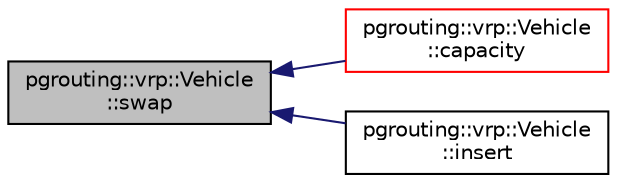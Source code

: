 digraph "pgrouting::vrp::Vehicle::swap"
{
  edge [fontname="Helvetica",fontsize="10",labelfontname="Helvetica",labelfontsize="10"];
  node [fontname="Helvetica",fontsize="10",shape=record];
  rankdir="LR";
  Node1054 [label="pgrouting::vrp::Vehicle\l::swap",height=0.2,width=0.4,color="black", fillcolor="grey75", style="filled", fontcolor="black"];
  Node1054 -> Node1055 [dir="back",color="midnightblue",fontsize="10",style="solid",fontname="Helvetica"];
  Node1055 [label="pgrouting::vrp::Vehicle\l::capacity",height=0.2,width=0.4,color="red", fillcolor="white", style="filled",URL="$classpgrouting_1_1vrp_1_1Vehicle.html#ae1ed768d6cabc552f29b2d33d86ff386"];
  Node1054 -> Node1057 [dir="back",color="midnightblue",fontsize="10",style="solid",fontname="Helvetica"];
  Node1057 [label="pgrouting::vrp::Vehicle\l::insert",height=0.2,width=0.4,color="black", fillcolor="white", style="filled",URL="$classpgrouting_1_1vrp_1_1Vehicle.html#aa22d65f920e996e3497bff86876b181f",tooltip="Insert node in best position of the position_limits. "];
}
